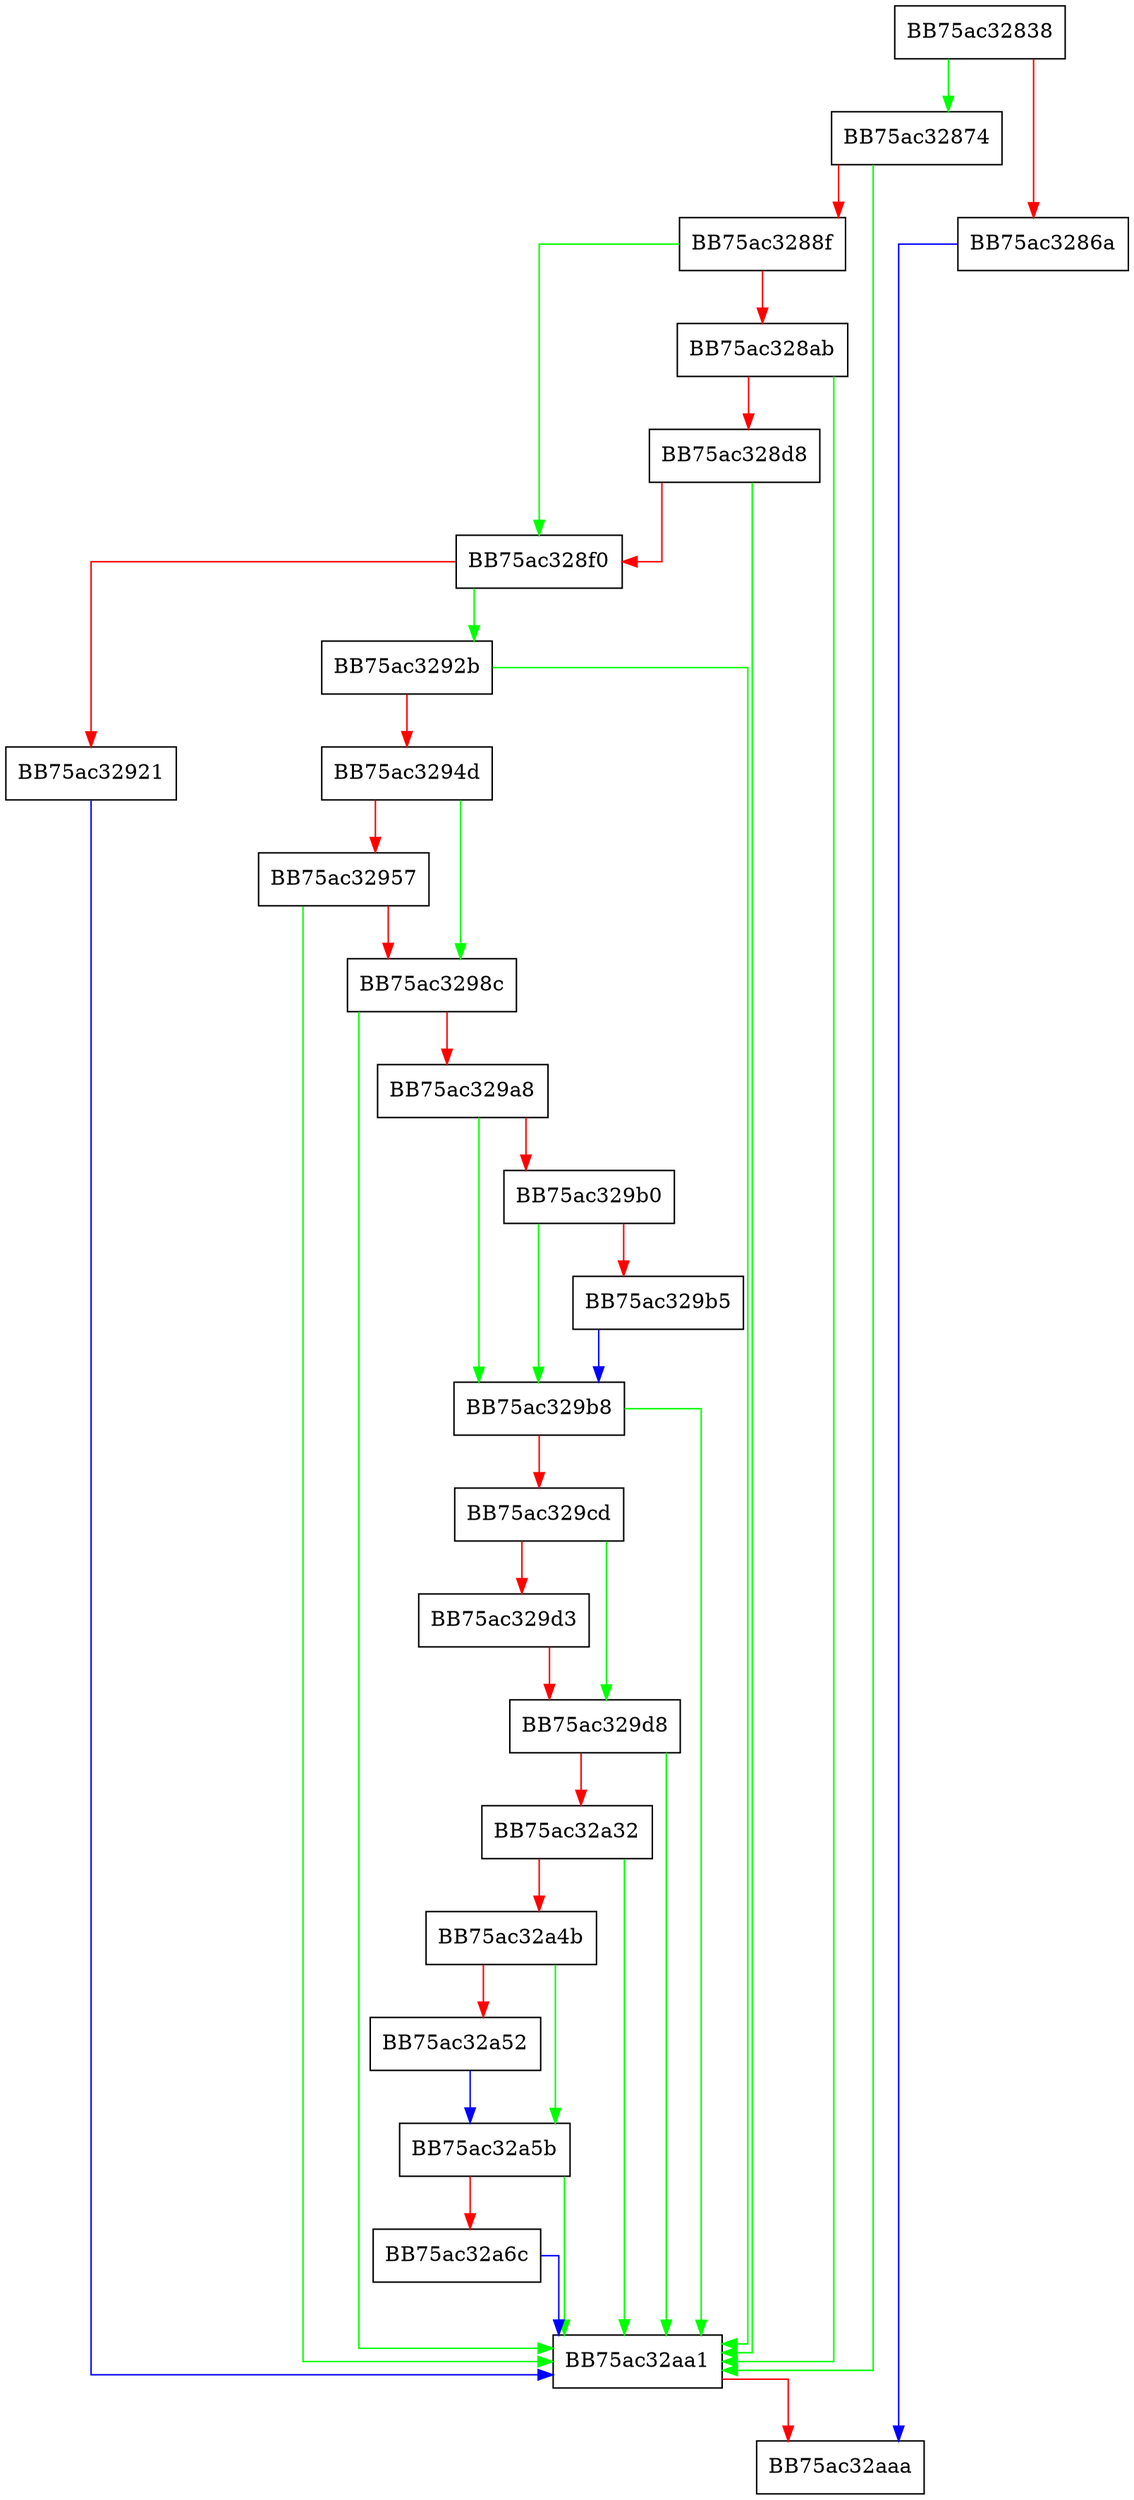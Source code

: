digraph UpdateFile {
  node [shape="box"];
  graph [splines=ortho];
  BB75ac32838 -> BB75ac32874 [color="green"];
  BB75ac32838 -> BB75ac3286a [color="red"];
  BB75ac3286a -> BB75ac32aaa [color="blue"];
  BB75ac32874 -> BB75ac32aa1 [color="green"];
  BB75ac32874 -> BB75ac3288f [color="red"];
  BB75ac3288f -> BB75ac328f0 [color="green"];
  BB75ac3288f -> BB75ac328ab [color="red"];
  BB75ac328ab -> BB75ac32aa1 [color="green"];
  BB75ac328ab -> BB75ac328d8 [color="red"];
  BB75ac328d8 -> BB75ac32aa1 [color="green"];
  BB75ac328d8 -> BB75ac328f0 [color="red"];
  BB75ac328f0 -> BB75ac3292b [color="green"];
  BB75ac328f0 -> BB75ac32921 [color="red"];
  BB75ac32921 -> BB75ac32aa1 [color="blue"];
  BB75ac3292b -> BB75ac32aa1 [color="green"];
  BB75ac3292b -> BB75ac3294d [color="red"];
  BB75ac3294d -> BB75ac3298c [color="green"];
  BB75ac3294d -> BB75ac32957 [color="red"];
  BB75ac32957 -> BB75ac32aa1 [color="green"];
  BB75ac32957 -> BB75ac3298c [color="red"];
  BB75ac3298c -> BB75ac32aa1 [color="green"];
  BB75ac3298c -> BB75ac329a8 [color="red"];
  BB75ac329a8 -> BB75ac329b8 [color="green"];
  BB75ac329a8 -> BB75ac329b0 [color="red"];
  BB75ac329b0 -> BB75ac329b8 [color="green"];
  BB75ac329b0 -> BB75ac329b5 [color="red"];
  BB75ac329b5 -> BB75ac329b8 [color="blue"];
  BB75ac329b8 -> BB75ac32aa1 [color="green"];
  BB75ac329b8 -> BB75ac329cd [color="red"];
  BB75ac329cd -> BB75ac329d8 [color="green"];
  BB75ac329cd -> BB75ac329d3 [color="red"];
  BB75ac329d3 -> BB75ac329d8 [color="red"];
  BB75ac329d8 -> BB75ac32aa1 [color="green"];
  BB75ac329d8 -> BB75ac32a32 [color="red"];
  BB75ac32a32 -> BB75ac32aa1 [color="green"];
  BB75ac32a32 -> BB75ac32a4b [color="red"];
  BB75ac32a4b -> BB75ac32a5b [color="green"];
  BB75ac32a4b -> BB75ac32a52 [color="red"];
  BB75ac32a52 -> BB75ac32a5b [color="blue"];
  BB75ac32a5b -> BB75ac32aa1 [color="green"];
  BB75ac32a5b -> BB75ac32a6c [color="red"];
  BB75ac32a6c -> BB75ac32aa1 [color="blue"];
  BB75ac32aa1 -> BB75ac32aaa [color="red"];
}